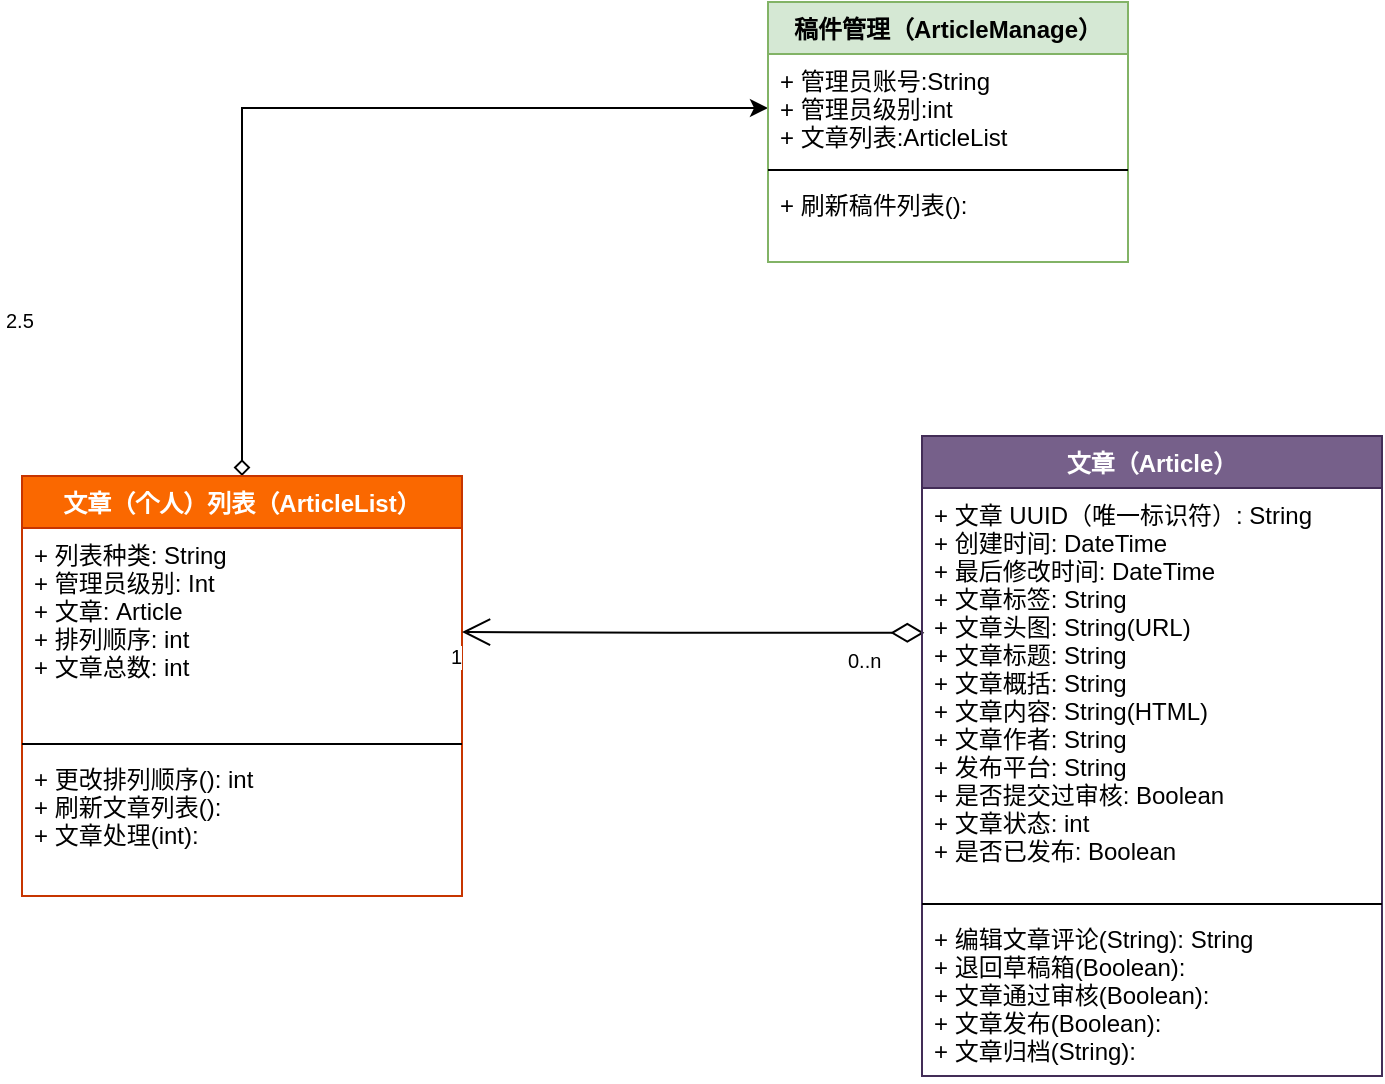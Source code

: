 <mxfile pages="1" version="11.1.4" type="device"><diagram id="kLkyTT4RMx1ix4jsi-1U" name="Page-1"><mxGraphModel dx="1024" dy="595" grid="1" gridSize="10" guides="1" tooltips="1" connect="1" arrows="1" fold="1" page="1" pageScale="1" pageWidth="827" pageHeight="1169" math="0" shadow="0"><root><mxCell id="0"/><mxCell id="1" parent="0"/><mxCell id="a-6YQ_YpRGtNrq0-V8m3-3" style="edgeStyle=orthogonalEdgeStyle;rounded=0;orthogonalLoop=1;jettySize=auto;html=1;exitX=0.5;exitY=0;exitDx=0;exitDy=0;entryX=0;entryY=0.5;entryDx=0;entryDy=0;startArrow=diamond;startFill=0;" edge="1" parent="1" source="Ti4ZMPMJqMCMMFEq8_RY-5" target="XWNE7ZhnRTUffGo0EW_y-6"><mxGeometry relative="1" as="geometry"/></mxCell><mxCell id="Ti4ZMPMJqMCMMFEq8_RY-5" value="文章（个人）列表（ArticleList）" style="swimlane;fontStyle=1;align=center;verticalAlign=top;childLayout=stackLayout;horizontal=1;startSize=26;horizontalStack=0;resizeParent=1;resizeParentMax=0;resizeLast=0;collapsible=1;marginBottom=0;fillColor=#fa6800;strokeColor=#C73500;fontColor=#ffffff;" parent="1" vertex="1"><mxGeometry x="40" y="310" width="220" height="210" as="geometry"><mxRectangle x="170" y="300" width="130" height="26" as="alternateBounds"/></mxGeometry></mxCell><mxCell id="Ti4ZMPMJqMCMMFEq8_RY-6" value="+ 列表种类: String&#10;+ 管理员级别: Int&#10;+ 文章: Article&#10;+ 排列顺序: int&#10;+ 文章总数: int" style="text;strokeColor=none;fillColor=none;align=left;verticalAlign=top;spacingLeft=4;spacingRight=4;overflow=hidden;rotatable=0;points=[[0,0.5],[1,0.5]];portConstraint=eastwest;spacing=2;imageAspect=1;noLabel=0;" parent="Ti4ZMPMJqMCMMFEq8_RY-5" vertex="1"><mxGeometry y="26" width="220" height="104" as="geometry"/></mxCell><mxCell id="Ti4ZMPMJqMCMMFEq8_RY-7" value="" style="line;strokeWidth=1;fillColor=none;align=left;verticalAlign=middle;spacingTop=-1;spacingLeft=3;spacingRight=3;rotatable=0;labelPosition=right;points=[];portConstraint=eastwest;" parent="Ti4ZMPMJqMCMMFEq8_RY-5" vertex="1"><mxGeometry y="130" width="220" height="8" as="geometry"/></mxCell><mxCell id="Ti4ZMPMJqMCMMFEq8_RY-8" value="+ 更改排列顺序(): int&#10;+ 刷新文章列表():&#10;+ 文章处理(int):" style="text;strokeColor=none;fillColor=none;align=left;verticalAlign=top;spacingLeft=4;spacingRight=4;overflow=hidden;rotatable=0;points=[[0,0.5],[1,0.5]];portConstraint=eastwest;" parent="Ti4ZMPMJqMCMMFEq8_RY-5" vertex="1"><mxGeometry y="138" width="220" height="72" as="geometry"/></mxCell><mxCell id="u_Amnj8Bzy8ea6P_zlU7-4" value="" style="endArrow=open;html=1;endSize=12;startArrow=diamondThin;startSize=14;startFill=0;edgeStyle=orthogonalEdgeStyle;entryX=1;entryY=0.5;entryDx=0;entryDy=0;exitX=0.005;exitY=0.355;exitDx=0;exitDy=0;exitPerimeter=0;" parent="1" target="Ti4ZMPMJqMCMMFEq8_RY-6" edge="1" source="u_Amnj8Bzy8ea6P_zlU7-8"><mxGeometry relative="1" as="geometry"><mxPoint x="380" y="328" as="sourcePoint"/><mxPoint x="470" y="340" as="targetPoint"/></mxGeometry></mxCell><mxCell id="u_Amnj8Bzy8ea6P_zlU7-5" value="0..n" style="resizable=0;html=1;align=left;verticalAlign=top;labelBackgroundColor=#ffffff;fontSize=10;" parent="u_Amnj8Bzy8ea6P_zlU7-4" connectable="0" vertex="1"><mxGeometry x="-1" relative="1" as="geometry"><mxPoint x="-40" y="2" as="offset"/></mxGeometry></mxCell><mxCell id="u_Amnj8Bzy8ea6P_zlU7-6" value="1" style="resizable=0;html=1;align=right;verticalAlign=top;labelBackgroundColor=#ffffff;fontSize=10;" parent="u_Amnj8Bzy8ea6P_zlU7-4" connectable="0" vertex="1"><mxGeometry x="1" relative="1" as="geometry"/></mxCell><mxCell id="u_Amnj8Bzy8ea6P_zlU7-7" value="文章（Article）&#10;" style="swimlane;fontStyle=1;align=center;verticalAlign=top;childLayout=stackLayout;horizontal=1;startSize=26;horizontalStack=0;resizeParent=1;resizeParentMax=0;resizeLast=0;collapsible=1;marginBottom=0;fillColor=#76608a;strokeColor=#432D57;fontColor=#ffffff;" parent="1" vertex="1"><mxGeometry x="490" y="290" width="230" height="320" as="geometry"><mxRectangle x="170" y="300" width="130" height="26" as="alternateBounds"/></mxGeometry></mxCell><mxCell id="u_Amnj8Bzy8ea6P_zlU7-8" value="+ 文章 UUID（唯一标识符）: String&#10;+ 创建时间: DateTime&#10;+ 最后修改时间: DateTime&#10;+ 文章标签: String&#10;+ 文章头图: String(URL)&#10;+ 文章标题: String&#10;+ 文章概括: String&#10;+ 文章内容: String(HTML)&#10;+ 文章作者: String&#10;+ 发布平台: String&#10;+ 是否提交过审核: Boolean&#10;+ 文章状态: int&#10;+ 是否已发布: Boolean&#10;" style="text;strokeColor=none;fillColor=none;align=left;verticalAlign=top;spacingLeft=4;spacingRight=4;overflow=hidden;rotatable=0;points=[[0,0.5],[1,0.5]];portConstraint=eastwest;spacing=2;imageAspect=1;noLabel=0;" parent="u_Amnj8Bzy8ea6P_zlU7-7" vertex="1"><mxGeometry y="26" width="230" height="204" as="geometry"/></mxCell><mxCell id="u_Amnj8Bzy8ea6P_zlU7-9" value="" style="line;strokeWidth=1;fillColor=none;align=left;verticalAlign=middle;spacingTop=-1;spacingLeft=3;spacingRight=3;rotatable=0;labelPosition=right;points=[];portConstraint=eastwest;" parent="u_Amnj8Bzy8ea6P_zlU7-7" vertex="1"><mxGeometry y="230" width="230" height="8" as="geometry"/></mxCell><mxCell id="u_Amnj8Bzy8ea6P_zlU7-10" value="+ 编辑文章评论(String): String&#10;+ 退回草稿箱(Boolean): &#10;+ 文章通过审核(Boolean):&#10;+ 文章发布(Boolean):&#10;+ 文章归档(String):&#10;" style="text;strokeColor=none;fillColor=none;align=left;verticalAlign=top;spacingLeft=4;spacingRight=4;overflow=hidden;rotatable=0;points=[[0,0.5],[1,0.5]];portConstraint=eastwest;" parent="u_Amnj8Bzy8ea6P_zlU7-7" vertex="1"><mxGeometry y="238" width="230" height="82" as="geometry"/></mxCell><mxCell id="XWNE7ZhnRTUffGo0EW_y-5" value="稿件管理（ArticleManage）" style="swimlane;fontStyle=1;align=center;verticalAlign=top;childLayout=stackLayout;horizontal=1;startSize=26;horizontalStack=0;resizeParent=1;resizeParentMax=0;resizeLast=0;collapsible=1;marginBottom=0;fillColor=#d5e8d4;strokeColor=#82b366;" parent="1" vertex="1"><mxGeometry x="413" y="73" width="180" height="130" as="geometry"/></mxCell><mxCell id="XWNE7ZhnRTUffGo0EW_y-6" value="+ 管理员账号:String&#10;+ 管理员级别:int&#10;+ 文章列表:ArticleList" style="text;strokeColor=none;fillColor=none;align=left;verticalAlign=top;spacingLeft=4;spacingRight=4;overflow=hidden;rotatable=0;points=[[0,0.5],[1,0.5]];portConstraint=eastwest;" parent="XWNE7ZhnRTUffGo0EW_y-5" vertex="1"><mxGeometry y="26" width="180" height="54" as="geometry"/></mxCell><mxCell id="XWNE7ZhnRTUffGo0EW_y-7" value="" style="line;strokeWidth=1;fillColor=none;align=left;verticalAlign=middle;spacingTop=-1;spacingLeft=3;spacingRight=3;rotatable=0;labelPosition=right;points=[];portConstraint=eastwest;" parent="XWNE7ZhnRTUffGo0EW_y-5" vertex="1"><mxGeometry y="80" width="180" height="8" as="geometry"/></mxCell><mxCell id="XWNE7ZhnRTUffGo0EW_y-8" value="+ 刷新稿件列表():" style="text;strokeColor=none;fillColor=none;align=left;verticalAlign=top;spacingLeft=4;spacingRight=4;overflow=hidden;rotatable=0;points=[[0,0.5],[1,0.5]];portConstraint=eastwest;" parent="XWNE7ZhnRTUffGo0EW_y-5" vertex="1"><mxGeometry y="88" width="180" height="42" as="geometry"/></mxCell><mxCell id="a-6YQ_YpRGtNrq0-V8m3-2" value="2.5" style="resizable=0;html=1;align=left;verticalAlign=top;labelBackgroundColor=#ffffff;fontSize=10;" connectable="0" vertex="1" parent="1"><mxGeometry x="30" y="220" as="geometry"/></mxCell></root></mxGraphModel></diagram></mxfile>